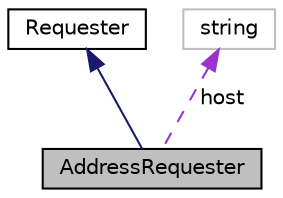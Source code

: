 digraph "AddressRequester"
{
 // LATEX_PDF_SIZE
  edge [fontname="Helvetica",fontsize="10",labelfontname="Helvetica",labelfontsize="10"];
  node [fontname="Helvetica",fontsize="10",shape=record];
  Node1 [label="AddressRequester",height=0.2,width=0.4,color="black", fillcolor="grey75", style="filled", fontcolor="black",tooltip="Reverse Geolocation API requester."];
  Node2 -> Node1 [dir="back",color="midnightblue",fontsize="10",style="solid"];
  Node2 [label="Requester",height=0.2,width=0.4,color="black", fillcolor="white", style="filled",URL="$classRequester.html",tooltip=" "];
  Node3 -> Node1 [dir="back",color="darkorchid3",fontsize="10",style="dashed",label=" host" ];
  Node3 [label="string",height=0.2,width=0.4,color="grey75", fillcolor="white", style="filled",tooltip=" "];
}
